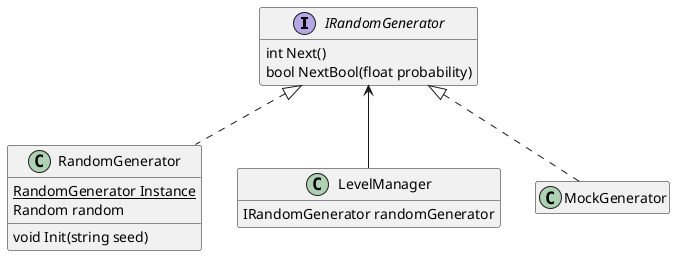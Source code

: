 @startuml
'https://plantuml.com/class-diagram

hide empty members

interface IRandomGenerator {
    int Next()
    bool NextBool(float probability)
}

class RandomGenerator implements IRandomGenerator {
    {static} RandomGenerator Instance
    Random random
    void Init(string seed)
}

class LevelManager {
    IRandomGenerator randomGenerator
}
IRandomGenerator <-- LevelManager

class MockGenerator implements IRandomGenerator

@enduml
